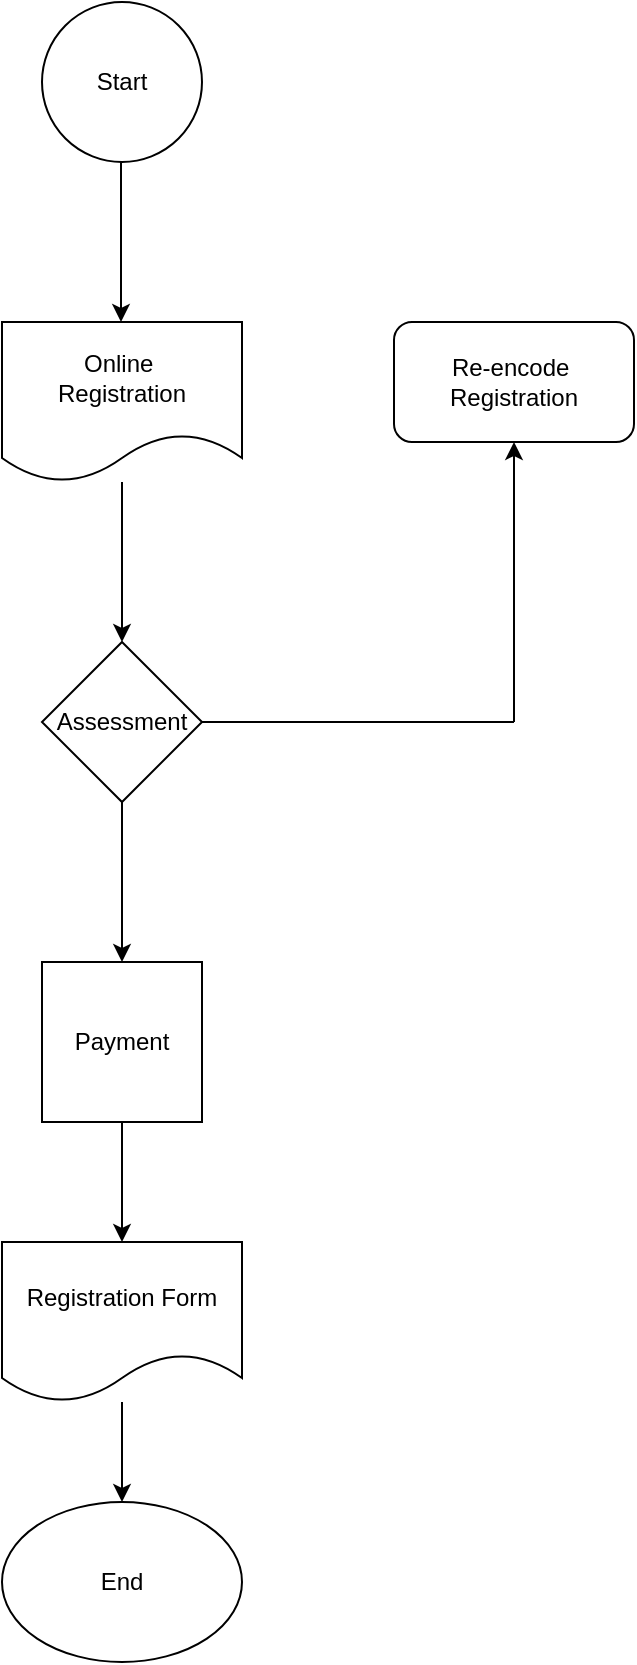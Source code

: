 <mxfile version="26.0.9" pages="3">
  <diagram name="Page-1" id="AEEHySGdVoNUw6JCNcmh">
    <mxGraphModel grid="1" page="1" gridSize="10" guides="1" tooltips="1" connect="1" arrows="1" fold="1" pageScale="1" pageWidth="827" pageHeight="1169" math="0" shadow="0">
      <root>
        <mxCell id="0" />
        <mxCell id="1" parent="0" />
        <mxCell id="Ii0gKfrrEnm5kqjM0VNq-2" value="" style="endArrow=classic;html=1;rounded=0;" edge="1" parent="1">
          <mxGeometry width="50" height="50" relative="1" as="geometry">
            <mxPoint x="373.5" y="120" as="sourcePoint" />
            <mxPoint x="373.5" y="200" as="targetPoint" />
          </mxGeometry>
        </mxCell>
        <mxCell id="Ii0gKfrrEnm5kqjM0VNq-3" value="Start" style="ellipse;whiteSpace=wrap;html=1;aspect=fixed;" vertex="1" parent="1">
          <mxGeometry x="334" y="40" width="80" height="80" as="geometry" />
        </mxCell>
        <mxCell id="Ii0gKfrrEnm5kqjM0VNq-6" value="Online&amp;nbsp;&lt;br&gt;Registration" style="shape=document;whiteSpace=wrap;html=1;boundedLbl=1;" vertex="1" parent="1">
          <mxGeometry x="314" y="200" width="120" height="80" as="geometry" />
        </mxCell>
        <mxCell id="Ii0gKfrrEnm5kqjM0VNq-14" value="Assessment" style="rhombus;whiteSpace=wrap;html=1;" vertex="1" parent="1">
          <mxGeometry x="334" y="360" width="80" height="80" as="geometry" />
        </mxCell>
        <mxCell id="Ii0gKfrrEnm5kqjM0VNq-15" value="" style="endArrow=classic;html=1;rounded=0;" edge="1" parent="1" source="Ii0gKfrrEnm5kqjM0VNq-6" target="Ii0gKfrrEnm5kqjM0VNq-14">
          <mxGeometry width="50" height="50" relative="1" as="geometry">
            <mxPoint x="380" y="330" as="sourcePoint" />
            <mxPoint x="440" y="380" as="targetPoint" />
          </mxGeometry>
        </mxCell>
        <mxCell id="Ii0gKfrrEnm5kqjM0VNq-17" value="Payment" style="whiteSpace=wrap;html=1;aspect=fixed;" vertex="1" parent="1">
          <mxGeometry x="334" y="520" width="80" height="80" as="geometry" />
        </mxCell>
        <mxCell id="Ii0gKfrrEnm5kqjM0VNq-18" value="" style="endArrow=classic;html=1;rounded=0;exitX=0.5;exitY=1;exitDx=0;exitDy=0;entryX=0.5;entryY=0;entryDx=0;entryDy=0;" edge="1" parent="1" source="Ii0gKfrrEnm5kqjM0VNq-14" target="Ii0gKfrrEnm5kqjM0VNq-17">
          <mxGeometry width="50" height="50" relative="1" as="geometry">
            <mxPoint x="380" y="420" as="sourcePoint" />
            <mxPoint x="430" y="370" as="targetPoint" />
          </mxGeometry>
        </mxCell>
        <mxCell id="Ii0gKfrrEnm5kqjM0VNq-19" value="Re-encode&amp;nbsp;&lt;br&gt;Registration" style="rounded=1;whiteSpace=wrap;html=1;" vertex="1" parent="1">
          <mxGeometry x="510" y="200" width="120" height="60" as="geometry" />
        </mxCell>
        <mxCell id="vzY691DnmtwuS6tBDlja-2" value="" style="endArrow=classic;html=1;rounded=0;entryX=0.5;entryY=1;entryDx=0;entryDy=0;" edge="1" parent="1" target="Ii0gKfrrEnm5kqjM0VNq-19">
          <mxGeometry width="50" height="50" relative="1" as="geometry">
            <mxPoint x="570" y="400" as="sourcePoint" />
            <mxPoint x="440" y="240" as="targetPoint" />
          </mxGeometry>
        </mxCell>
        <mxCell id="vzY691DnmtwuS6tBDlja-3" value="" style="endArrow=none;html=1;rounded=0;exitX=1;exitY=0.5;exitDx=0;exitDy=0;" edge="1" parent="1" source="Ii0gKfrrEnm5kqjM0VNq-14">
          <mxGeometry width="50" height="50" relative="1" as="geometry">
            <mxPoint x="360" y="320" as="sourcePoint" />
            <mxPoint x="570" y="400" as="targetPoint" />
          </mxGeometry>
        </mxCell>
        <mxCell id="vzY691DnmtwuS6tBDlja-5" value="Registration Form" style="shape=document;whiteSpace=wrap;html=1;boundedLbl=1;" vertex="1" parent="1">
          <mxGeometry x="314" y="660" width="120" height="80" as="geometry" />
        </mxCell>
        <mxCell id="vzY691DnmtwuS6tBDlja-6" value="" style="endArrow=classic;html=1;rounded=0;exitX=0.5;exitY=1;exitDx=0;exitDy=0;entryX=0.5;entryY=0;entryDx=0;entryDy=0;" edge="1" parent="1" source="Ii0gKfrrEnm5kqjM0VNq-17" target="vzY691DnmtwuS6tBDlja-5">
          <mxGeometry width="50" height="50" relative="1" as="geometry">
            <mxPoint x="370" y="610" as="sourcePoint" />
            <mxPoint x="372" y="656" as="targetPoint" />
          </mxGeometry>
        </mxCell>
        <mxCell id="vzY691DnmtwuS6tBDlja-10" value="End" style="ellipse;whiteSpace=wrap;html=1;" vertex="1" parent="1">
          <mxGeometry x="314" y="790" width="120" height="80" as="geometry" />
        </mxCell>
        <mxCell id="vzY691DnmtwuS6tBDlja-11" value="" style="endArrow=classic;html=1;rounded=0;entryX=0.5;entryY=0;entryDx=0;entryDy=0;" edge="1" parent="1" source="vzY691DnmtwuS6tBDlja-5" target="vzY691DnmtwuS6tBDlja-10">
          <mxGeometry width="50" height="50" relative="1" as="geometry">
            <mxPoint x="350" y="720" as="sourcePoint" />
            <mxPoint x="400" y="670" as="targetPoint" />
          </mxGeometry>
        </mxCell>
      </root>
    </mxGraphModel>
  </diagram>
  <diagram id="EqIMvuqwUa29n3ahY0CD" name="Page-2">
    <mxGraphModel grid="1" page="1" gridSize="10" guides="1" tooltips="1" connect="1" arrows="1" fold="1" pageScale="1" pageWidth="827" pageHeight="1169" math="0" shadow="0">
      <root>
        <mxCell id="0" />
        <mxCell id="1" parent="0" />
        <mxCell id="eYoUjr0IYExX6Zi2QmqY-8" value="" style="endArrow=classic;html=1;rounded=0;entryX=0.472;entryY=1.025;entryDx=0;entryDy=0;entryPerimeter=0;exitX=0.5;exitY=0;exitDx=0;exitDy=0;" edge="1" parent="1" source="eYoUjr0IYExX6Zi2QmqY-34">
          <mxGeometry width="50" height="50" relative="1" as="geometry">
            <mxPoint x="412" y="275" as="sourcePoint" />
            <mxPoint x="413.392" y="196.0" as="targetPoint" />
          </mxGeometry>
        </mxCell>
        <mxCell id="eYoUjr0IYExX6Zi2QmqY-30" value="Computer Engineering" style="swimlane;fontStyle=1;align=center;verticalAlign=top;childLayout=stackLayout;horizontal=1;startSize=26;horizontalStack=0;resizeParent=1;resizeParentMax=0;resizeLast=0;collapsible=1;marginBottom=0;whiteSpace=wrap;html=1;" vertex="1" parent="1">
          <mxGeometry x="334" y="110" width="160" height="86" as="geometry" />
        </mxCell>
        <mxCell id="eYoUjr0IYExX6Zi2QmqY-31" value="+ Subject: string" style="text;strokeColor=none;fillColor=none;align=left;verticalAlign=top;spacingLeft=4;spacingRight=4;overflow=hidden;rotatable=0;points=[[0,0.5],[1,0.5]];portConstraint=eastwest;whiteSpace=wrap;html=1;" vertex="1" parent="eYoUjr0IYExX6Zi2QmqY-30">
          <mxGeometry y="26" width="160" height="26" as="geometry" />
        </mxCell>
        <mxCell id="eYoUjr0IYExX6Zi2QmqY-32" value="" style="line;strokeWidth=1;fillColor=none;align=left;verticalAlign=middle;spacingTop=-1;spacingLeft=3;spacingRight=3;rotatable=0;labelPosition=right;points=[];portConstraint=eastwest;strokeColor=inherit;" vertex="1" parent="eYoUjr0IYExX6Zi2QmqY-30">
          <mxGeometry y="52" width="160" height="8" as="geometry" />
        </mxCell>
        <mxCell id="eYoUjr0IYExX6Zi2QmqY-33" value="+ viewSubject()" style="text;strokeColor=none;fillColor=none;align=left;verticalAlign=top;spacingLeft=4;spacingRight=4;overflow=hidden;rotatable=0;points=[[0,0.5],[1,0.5]];portConstraint=eastwest;whiteSpace=wrap;html=1;" vertex="1" parent="eYoUjr0IYExX6Zi2QmqY-30">
          <mxGeometry y="60" width="160" height="26" as="geometry" />
        </mxCell>
        <mxCell id="eYoUjr0IYExX6Zi2QmqY-34" value="Numerical Methods" style="swimlane;fontStyle=1;align=center;verticalAlign=top;childLayout=stackLayout;horizontal=1;startSize=26;horizontalStack=0;resizeParent=1;resizeParentMax=0;resizeLast=0;collapsible=1;marginBottom=0;whiteSpace=wrap;html=1;" vertex="1" parent="1">
          <mxGeometry x="334" y="280" width="160" height="86" as="geometry" />
        </mxCell>
        <mxCell id="eYoUjr0IYExX6Zi2QmqY-35" value="- Subject Code: string" style="text;strokeColor=none;fillColor=none;align=left;verticalAlign=top;spacingLeft=4;spacingRight=4;overflow=hidden;rotatable=0;points=[[0,0.5],[1,0.5]];portConstraint=eastwest;whiteSpace=wrap;html=1;" vertex="1" parent="eYoUjr0IYExX6Zi2QmqY-34">
          <mxGeometry y="26" width="160" height="26" as="geometry" />
        </mxCell>
        <mxCell id="eYoUjr0IYExX6Zi2QmqY-36" value="" style="line;strokeWidth=1;fillColor=none;align=left;verticalAlign=middle;spacingTop=-1;spacingLeft=3;spacingRight=3;rotatable=0;labelPosition=right;points=[];portConstraint=eastwest;strokeColor=inherit;" vertex="1" parent="eYoUjr0IYExX6Zi2QmqY-34">
          <mxGeometry y="52" width="160" height="8" as="geometry" />
        </mxCell>
        <mxCell id="eYoUjr0IYExX6Zi2QmqY-37" value="+ enrollSubject()" style="text;strokeColor=none;fillColor=none;align=left;verticalAlign=top;spacingLeft=4;spacingRight=4;overflow=hidden;rotatable=0;points=[[0,0.5],[1,0.5]];portConstraint=eastwest;whiteSpace=wrap;html=1;" vertex="1" parent="eYoUjr0IYExX6Zi2QmqY-34">
          <mxGeometry y="60" width="160" height="26" as="geometry" />
        </mxCell>
        <mxCell id="e8U6Pp9yXpLnyceekOmu-1" value="" style="endArrow=none;html=1;rounded=0;" edge="1" parent="1">
          <mxGeometry width="50" height="50" relative="1" as="geometry">
            <mxPoint x="414" y="220" as="sourcePoint" />
            <mxPoint x="680" y="220" as="targetPoint" />
          </mxGeometry>
        </mxCell>
        <mxCell id="e8U6Pp9yXpLnyceekOmu-2" value="" style="endArrow=none;html=1;rounded=0;" edge="1" parent="1">
          <mxGeometry width="50" height="50" relative="1" as="geometry">
            <mxPoint x="680" y="280" as="sourcePoint" />
            <mxPoint x="680" y="220" as="targetPoint" />
          </mxGeometry>
        </mxCell>
        <mxCell id="e8U6Pp9yXpLnyceekOmu-3" value="Mixed Signals" style="swimlane;fontStyle=1;align=center;verticalAlign=top;childLayout=stackLayout;horizontal=1;startSize=26;horizontalStack=0;resizeParent=1;resizeParentMax=0;resizeLast=0;collapsible=1;marginBottom=0;whiteSpace=wrap;html=1;" vertex="1" parent="1">
          <mxGeometry x="590" y="280" width="160" height="86" as="geometry" />
        </mxCell>
        <mxCell id="e8U6Pp9yXpLnyceekOmu-4" value="- Subject Code: string" style="text;strokeColor=none;fillColor=none;align=left;verticalAlign=top;spacingLeft=4;spacingRight=4;overflow=hidden;rotatable=0;points=[[0,0.5],[1,0.5]];portConstraint=eastwest;whiteSpace=wrap;html=1;" vertex="1" parent="e8U6Pp9yXpLnyceekOmu-3">
          <mxGeometry y="26" width="160" height="26" as="geometry" />
        </mxCell>
        <mxCell id="e8U6Pp9yXpLnyceekOmu-5" value="" style="line;strokeWidth=1;fillColor=none;align=left;verticalAlign=middle;spacingTop=-1;spacingLeft=3;spacingRight=3;rotatable=0;labelPosition=right;points=[];portConstraint=eastwest;strokeColor=inherit;" vertex="1" parent="e8U6Pp9yXpLnyceekOmu-3">
          <mxGeometry y="52" width="160" height="8" as="geometry" />
        </mxCell>
        <mxCell id="e8U6Pp9yXpLnyceekOmu-6" value="+ enrollSubject()" style="text;strokeColor=none;fillColor=none;align=left;verticalAlign=top;spacingLeft=4;spacingRight=4;overflow=hidden;rotatable=0;points=[[0,0.5],[1,0.5]];portConstraint=eastwest;whiteSpace=wrap;html=1;" vertex="1" parent="e8U6Pp9yXpLnyceekOmu-3">
          <mxGeometry y="60" width="160" height="26" as="geometry" />
        </mxCell>
        <mxCell id="e8U6Pp9yXpLnyceekOmu-7" value="" style="endArrow=none;html=1;rounded=0;" edge="1" parent="1">
          <mxGeometry width="50" height="50" relative="1" as="geometry">
            <mxPoint x="150" y="230" as="sourcePoint" />
            <mxPoint x="414" y="230" as="targetPoint" />
          </mxGeometry>
        </mxCell>
        <mxCell id="e8U6Pp9yXpLnyceekOmu-8" value="Software Design" style="swimlane;fontStyle=1;align=center;verticalAlign=top;childLayout=stackLayout;horizontal=1;startSize=26;horizontalStack=0;resizeParent=1;resizeParentMax=0;resizeLast=0;collapsible=1;marginBottom=0;whiteSpace=wrap;html=1;" vertex="1" parent="1">
          <mxGeometry x="80" y="280" width="160" height="86" as="geometry" />
        </mxCell>
        <mxCell id="e8U6Pp9yXpLnyceekOmu-9" value="- Subject Code: string" style="text;strokeColor=none;fillColor=none;align=left;verticalAlign=top;spacingLeft=4;spacingRight=4;overflow=hidden;rotatable=0;points=[[0,0.5],[1,0.5]];portConstraint=eastwest;whiteSpace=wrap;html=1;" vertex="1" parent="e8U6Pp9yXpLnyceekOmu-8">
          <mxGeometry y="26" width="160" height="26" as="geometry" />
        </mxCell>
        <mxCell id="e8U6Pp9yXpLnyceekOmu-10" value="" style="line;strokeWidth=1;fillColor=none;align=left;verticalAlign=middle;spacingTop=-1;spacingLeft=3;spacingRight=3;rotatable=0;labelPosition=right;points=[];portConstraint=eastwest;strokeColor=inherit;" vertex="1" parent="e8U6Pp9yXpLnyceekOmu-8">
          <mxGeometry y="52" width="160" height="8" as="geometry" />
        </mxCell>
        <mxCell id="e8U6Pp9yXpLnyceekOmu-11" value="+ enrollSubject()" style="text;strokeColor=none;fillColor=none;align=left;verticalAlign=top;spacingLeft=4;spacingRight=4;overflow=hidden;rotatable=0;points=[[0,0.5],[1,0.5]];portConstraint=eastwest;whiteSpace=wrap;html=1;" vertex="1" parent="e8U6Pp9yXpLnyceekOmu-8">
          <mxGeometry y="60" width="160" height="26" as="geometry" />
        </mxCell>
        <mxCell id="e8U6Pp9yXpLnyceekOmu-12" value="" style="endArrow=none;html=1;rounded=0;" edge="1" parent="1">
          <mxGeometry width="50" height="50" relative="1" as="geometry">
            <mxPoint x="150" y="280" as="sourcePoint" />
            <mxPoint x="150" y="230" as="targetPoint" />
          </mxGeometry>
        </mxCell>
      </root>
    </mxGraphModel>
  </diagram>
  <diagram id="C1UbRS9D0G16lx4Rl_jZ" name="Page-3">
    <mxGraphModel grid="1" page="1" gridSize="10" guides="1" tooltips="1" connect="1" arrows="1" fold="1" pageScale="1" pageWidth="827" pageHeight="1169" math="0" shadow="0">
      <root>
        <mxCell id="0" />
        <mxCell id="1" parent="0" />
        <mxCell id="HRhQVF4OClxhVdSZAlw2-6" value="Customer" style="shape=table;startSize=30;container=1;collapsible=1;childLayout=tableLayout;fixedRows=1;rowLines=0;fontStyle=1;align=center;resizeLast=1;html=1;" vertex="1" parent="1">
          <mxGeometry x="70" y="200" width="180" height="140" as="geometry" />
        </mxCell>
        <mxCell id="HRhQVF4OClxhVdSZAlw2-7" value="" style="shape=tableRow;horizontal=0;startSize=0;swimlaneHead=0;swimlaneBody=0;fillColor=none;collapsible=0;dropTarget=0;points=[[0,0.5],[1,0.5]];portConstraint=eastwest;top=0;left=0;right=0;bottom=1;" vertex="1" parent="HRhQVF4OClxhVdSZAlw2-6">
          <mxGeometry y="30" width="180" height="30" as="geometry" />
        </mxCell>
        <mxCell id="HRhQVF4OClxhVdSZAlw2-8" value="PK" style="shape=partialRectangle;connectable=0;fillColor=none;top=0;left=0;bottom=0;right=0;fontStyle=1;overflow=hidden;whiteSpace=wrap;html=1;" vertex="1" parent="HRhQVF4OClxhVdSZAlw2-7">
          <mxGeometry width="30" height="30" as="geometry">
            <mxRectangle width="30" height="30" as="alternateBounds" />
          </mxGeometry>
        </mxCell>
        <mxCell id="HRhQVF4OClxhVdSZAlw2-9" value="username" style="shape=partialRectangle;connectable=0;fillColor=none;top=0;left=0;bottom=0;right=0;align=left;spacingLeft=6;fontStyle=5;overflow=hidden;whiteSpace=wrap;html=1;" vertex="1" parent="HRhQVF4OClxhVdSZAlw2-7">
          <mxGeometry x="30" width="150" height="30" as="geometry">
            <mxRectangle width="150" height="30" as="alternateBounds" />
          </mxGeometry>
        </mxCell>
        <mxCell id="HRhQVF4OClxhVdSZAlw2-10" value="" style="shape=tableRow;horizontal=0;startSize=0;swimlaneHead=0;swimlaneBody=0;fillColor=none;collapsible=0;dropTarget=0;points=[[0,0.5],[1,0.5]];portConstraint=eastwest;top=0;left=0;right=0;bottom=0;" vertex="1" parent="HRhQVF4OClxhVdSZAlw2-6">
          <mxGeometry y="60" width="180" height="30" as="geometry" />
        </mxCell>
        <mxCell id="HRhQVF4OClxhVdSZAlw2-11" value="" style="shape=partialRectangle;connectable=0;fillColor=none;top=0;left=0;bottom=0;right=0;editable=1;overflow=hidden;whiteSpace=wrap;html=1;" vertex="1" parent="HRhQVF4OClxhVdSZAlw2-10">
          <mxGeometry width="30" height="30" as="geometry">
            <mxRectangle width="30" height="30" as="alternateBounds" />
          </mxGeometry>
        </mxCell>
        <mxCell id="HRhQVF4OClxhVdSZAlw2-12" value="First_Name" style="shape=partialRectangle;connectable=0;fillColor=none;top=0;left=0;bottom=0;right=0;align=left;spacingLeft=6;overflow=hidden;whiteSpace=wrap;html=1;" vertex="1" parent="HRhQVF4OClxhVdSZAlw2-10">
          <mxGeometry x="30" width="150" height="30" as="geometry">
            <mxRectangle width="150" height="30" as="alternateBounds" />
          </mxGeometry>
        </mxCell>
        <mxCell id="HRhQVF4OClxhVdSZAlw2-13" value="" style="shape=tableRow;horizontal=0;startSize=0;swimlaneHead=0;swimlaneBody=0;fillColor=none;collapsible=0;dropTarget=0;points=[[0,0.5],[1,0.5]];portConstraint=eastwest;top=0;left=0;right=0;bottom=0;" vertex="1" parent="HRhQVF4OClxhVdSZAlw2-6">
          <mxGeometry y="90" width="180" height="30" as="geometry" />
        </mxCell>
        <mxCell id="HRhQVF4OClxhVdSZAlw2-14" value="" style="shape=partialRectangle;connectable=0;fillColor=none;top=0;left=0;bottom=0;right=0;editable=1;overflow=hidden;whiteSpace=wrap;html=1;" vertex="1" parent="HRhQVF4OClxhVdSZAlw2-13">
          <mxGeometry width="30" height="30" as="geometry">
            <mxRectangle width="30" height="30" as="alternateBounds" />
          </mxGeometry>
        </mxCell>
        <mxCell id="HRhQVF4OClxhVdSZAlw2-15" value="Last_Name" style="shape=partialRectangle;connectable=0;fillColor=none;top=0;left=0;bottom=0;right=0;align=left;spacingLeft=6;overflow=hidden;whiteSpace=wrap;html=1;" vertex="1" parent="HRhQVF4OClxhVdSZAlw2-13">
          <mxGeometry x="30" width="150" height="30" as="geometry">
            <mxRectangle width="150" height="30" as="alternateBounds" />
          </mxGeometry>
        </mxCell>
        <mxCell id="HRhQVF4OClxhVdSZAlw2-16" value="" style="shape=tableRow;horizontal=0;startSize=0;swimlaneHead=0;swimlaneBody=0;fillColor=none;collapsible=0;dropTarget=0;points=[[0,0.5],[1,0.5]];portConstraint=eastwest;top=0;left=0;right=0;bottom=0;" vertex="1" parent="HRhQVF4OClxhVdSZAlw2-6">
          <mxGeometry y="120" width="180" height="20" as="geometry" />
        </mxCell>
        <mxCell id="HRhQVF4OClxhVdSZAlw2-17" value="" style="shape=partialRectangle;connectable=0;fillColor=none;top=0;left=0;bottom=0;right=0;editable=1;overflow=hidden;whiteSpace=wrap;html=1;" vertex="1" parent="HRhQVF4OClxhVdSZAlw2-16">
          <mxGeometry width="30" height="20" as="geometry">
            <mxRectangle width="30" height="20" as="alternateBounds" />
          </mxGeometry>
        </mxCell>
        <mxCell id="HRhQVF4OClxhVdSZAlw2-18" value="Address" style="shape=partialRectangle;connectable=0;fillColor=none;top=0;left=0;bottom=0;right=0;align=left;spacingLeft=6;overflow=hidden;whiteSpace=wrap;html=1;" vertex="1" parent="HRhQVF4OClxhVdSZAlw2-16">
          <mxGeometry x="30" width="150" height="20" as="geometry">
            <mxRectangle width="150" height="20" as="alternateBounds" />
          </mxGeometry>
        </mxCell>
        <mxCell id="HRhQVF4OClxhVdSZAlw2-19" value="Order" style="shape=table;startSize=30;container=1;collapsible=1;childLayout=tableLayout;fixedRows=1;rowLines=0;fontStyle=1;align=center;resizeLast=1;html=1;" vertex="1" parent="1">
          <mxGeometry x="310" y="200" width="180" height="210" as="geometry" />
        </mxCell>
        <mxCell id="HRhQVF4OClxhVdSZAlw2-20" value="" style="shape=tableRow;horizontal=0;startSize=0;swimlaneHead=0;swimlaneBody=0;fillColor=none;collapsible=0;dropTarget=0;points=[[0,0.5],[1,0.5]];portConstraint=eastwest;top=0;left=0;right=0;bottom=1;" vertex="1" parent="HRhQVF4OClxhVdSZAlw2-19">
          <mxGeometry y="30" width="180" height="30" as="geometry" />
        </mxCell>
        <mxCell id="HRhQVF4OClxhVdSZAlw2-21" value="PK" style="shape=partialRectangle;connectable=0;fillColor=none;top=0;left=0;bottom=0;right=0;fontStyle=1;overflow=hidden;whiteSpace=wrap;html=1;" vertex="1" parent="HRhQVF4OClxhVdSZAlw2-20">
          <mxGeometry width="30" height="30" as="geometry">
            <mxRectangle width="30" height="30" as="alternateBounds" />
          </mxGeometry>
        </mxCell>
        <mxCell id="HRhQVF4OClxhVdSZAlw2-22" value="orderID" style="shape=partialRectangle;connectable=0;fillColor=none;top=0;left=0;bottom=0;right=0;align=left;spacingLeft=6;fontStyle=5;overflow=hidden;whiteSpace=wrap;html=1;" vertex="1" parent="HRhQVF4OClxhVdSZAlw2-20">
          <mxGeometry x="30" width="150" height="30" as="geometry">
            <mxRectangle width="150" height="30" as="alternateBounds" />
          </mxGeometry>
        </mxCell>
        <mxCell id="HRhQVF4OClxhVdSZAlw2-23" value="" style="shape=tableRow;horizontal=0;startSize=0;swimlaneHead=0;swimlaneBody=0;fillColor=none;collapsible=0;dropTarget=0;points=[[0,0.5],[1,0.5]];portConstraint=eastwest;top=0;left=0;right=0;bottom=0;" vertex="1" parent="HRhQVF4OClxhVdSZAlw2-19">
          <mxGeometry y="60" width="180" height="30" as="geometry" />
        </mxCell>
        <mxCell id="HRhQVF4OClxhVdSZAlw2-24" value="" style="shape=partialRectangle;connectable=0;fillColor=none;top=0;left=0;bottom=0;right=0;editable=1;overflow=hidden;whiteSpace=wrap;html=1;" vertex="1" parent="HRhQVF4OClxhVdSZAlw2-23">
          <mxGeometry width="30" height="30" as="geometry">
            <mxRectangle width="30" height="30" as="alternateBounds" />
          </mxGeometry>
        </mxCell>
        <mxCell id="HRhQVF4OClxhVdSZAlw2-25" value="Shipment_Status" style="shape=partialRectangle;connectable=0;fillColor=none;top=0;left=0;bottom=0;right=0;align=left;spacingLeft=6;overflow=hidden;whiteSpace=wrap;html=1;" vertex="1" parent="HRhQVF4OClxhVdSZAlw2-23">
          <mxGeometry x="30" width="150" height="30" as="geometry">
            <mxRectangle width="150" height="30" as="alternateBounds" />
          </mxGeometry>
        </mxCell>
        <mxCell id="HRhQVF4OClxhVdSZAlw2-26" value="" style="shape=tableRow;horizontal=0;startSize=0;swimlaneHead=0;swimlaneBody=0;fillColor=none;collapsible=0;dropTarget=0;points=[[0,0.5],[1,0.5]];portConstraint=eastwest;top=0;left=0;right=0;bottom=0;" vertex="1" parent="HRhQVF4OClxhVdSZAlw2-19">
          <mxGeometry y="90" width="180" height="30" as="geometry" />
        </mxCell>
        <mxCell id="HRhQVF4OClxhVdSZAlw2-27" value="" style="shape=partialRectangle;connectable=0;fillColor=none;top=0;left=0;bottom=0;right=0;editable=1;overflow=hidden;whiteSpace=wrap;html=1;" vertex="1" parent="HRhQVF4OClxhVdSZAlw2-26">
          <mxGeometry width="30" height="30" as="geometry">
            <mxRectangle width="30" height="30" as="alternateBounds" />
          </mxGeometry>
        </mxCell>
        <mxCell id="HRhQVF4OClxhVdSZAlw2-28" value="Shipment_Address&lt;span style=&quot;white-space: pre;&quot;&gt;&#x9;&lt;/span&gt;" style="shape=partialRectangle;connectable=0;fillColor=none;top=0;left=0;bottom=0;right=0;align=left;spacingLeft=6;overflow=hidden;whiteSpace=wrap;html=1;" vertex="1" parent="HRhQVF4OClxhVdSZAlw2-26">
          <mxGeometry x="30" width="150" height="30" as="geometry">
            <mxRectangle width="150" height="30" as="alternateBounds" />
          </mxGeometry>
        </mxCell>
        <mxCell id="HRhQVF4OClxhVdSZAlw2-29" value="" style="shape=tableRow;horizontal=0;startSize=0;swimlaneHead=0;swimlaneBody=0;fillColor=none;collapsible=0;dropTarget=0;points=[[0,0.5],[1,0.5]];portConstraint=eastwest;top=0;left=0;right=0;bottom=0;" vertex="1" parent="HRhQVF4OClxhVdSZAlw2-19">
          <mxGeometry y="120" width="180" height="30" as="geometry" />
        </mxCell>
        <mxCell id="HRhQVF4OClxhVdSZAlw2-30" value="" style="shape=partialRectangle;connectable=0;fillColor=none;top=0;left=0;bottom=0;right=0;editable=1;overflow=hidden;whiteSpace=wrap;html=1;" vertex="1" parent="HRhQVF4OClxhVdSZAlw2-29">
          <mxGeometry width="30" height="30" as="geometry">
            <mxRectangle width="30" height="30" as="alternateBounds" />
          </mxGeometry>
        </mxCell>
        <mxCell id="HRhQVF4OClxhVdSZAlw2-31" value="Payment_Status" style="shape=partialRectangle;connectable=0;fillColor=none;top=0;left=0;bottom=0;right=0;align=left;spacingLeft=6;overflow=hidden;whiteSpace=wrap;html=1;" vertex="1" parent="HRhQVF4OClxhVdSZAlw2-29">
          <mxGeometry x="30" width="150" height="30" as="geometry">
            <mxRectangle width="150" height="30" as="alternateBounds" />
          </mxGeometry>
        </mxCell>
        <mxCell id="HRhQVF4OClxhVdSZAlw2-49" style="shape=tableRow;horizontal=0;startSize=0;swimlaneHead=0;swimlaneBody=0;fillColor=none;collapsible=0;dropTarget=0;points=[[0,0.5],[1,0.5]];portConstraint=eastwest;top=0;left=0;right=0;bottom=0;" vertex="1" parent="HRhQVF4OClxhVdSZAlw2-19">
          <mxGeometry y="150" width="180" height="30" as="geometry" />
        </mxCell>
        <mxCell id="HRhQVF4OClxhVdSZAlw2-50" value="FK" style="shape=partialRectangle;connectable=0;fillColor=none;top=0;left=0;bottom=0;right=0;editable=1;overflow=hidden;whiteSpace=wrap;html=1;" vertex="1" parent="HRhQVF4OClxhVdSZAlw2-49">
          <mxGeometry width="30" height="30" as="geometry">
            <mxRectangle width="30" height="30" as="alternateBounds" />
          </mxGeometry>
        </mxCell>
        <mxCell id="HRhQVF4OClxhVdSZAlw2-51" value="username&lt;span style=&quot;white-space: pre;&quot;&gt;&#x9;&lt;/span&gt;" style="shape=partialRectangle;connectable=0;fillColor=none;top=0;left=0;bottom=0;right=0;align=left;spacingLeft=6;overflow=hidden;whiteSpace=wrap;html=1;" vertex="1" parent="HRhQVF4OClxhVdSZAlw2-49">
          <mxGeometry x="30" width="150" height="30" as="geometry">
            <mxRectangle width="150" height="30" as="alternateBounds" />
          </mxGeometry>
        </mxCell>
        <mxCell id="HRhQVF4OClxhVdSZAlw2-52" style="shape=tableRow;horizontal=0;startSize=0;swimlaneHead=0;swimlaneBody=0;fillColor=none;collapsible=0;dropTarget=0;points=[[0,0.5],[1,0.5]];portConstraint=eastwest;top=0;left=0;right=0;bottom=0;" vertex="1" parent="HRhQVF4OClxhVdSZAlw2-19">
          <mxGeometry y="180" width="180" height="30" as="geometry" />
        </mxCell>
        <mxCell id="HRhQVF4OClxhVdSZAlw2-53" value="FK" style="shape=partialRectangle;connectable=0;fillColor=none;top=0;left=0;bottom=0;right=0;editable=1;overflow=hidden;whiteSpace=wrap;html=1;" vertex="1" parent="HRhQVF4OClxhVdSZAlw2-52">
          <mxGeometry width="30" height="30" as="geometry">
            <mxRectangle width="30" height="30" as="alternateBounds" />
          </mxGeometry>
        </mxCell>
        <mxCell id="HRhQVF4OClxhVdSZAlw2-54" value="ProductID" style="shape=partialRectangle;connectable=0;fillColor=none;top=0;left=0;bottom=0;right=0;align=left;spacingLeft=6;overflow=hidden;whiteSpace=wrap;html=1;" vertex="1" parent="HRhQVF4OClxhVdSZAlw2-52">
          <mxGeometry x="30" width="150" height="30" as="geometry">
            <mxRectangle width="150" height="30" as="alternateBounds" />
          </mxGeometry>
        </mxCell>
        <mxCell id="HRhQVF4OClxhVdSZAlw2-55" value="Product" style="shape=table;startSize=30;container=1;collapsible=1;childLayout=tableLayout;fixedRows=1;rowLines=0;fontStyle=1;align=center;resizeLast=1;html=1;" vertex="1" parent="1">
          <mxGeometry x="550" y="200" width="180" height="150" as="geometry" />
        </mxCell>
        <mxCell id="HRhQVF4OClxhVdSZAlw2-56" value="" style="shape=tableRow;horizontal=0;startSize=0;swimlaneHead=0;swimlaneBody=0;fillColor=none;collapsible=0;dropTarget=0;points=[[0,0.5],[1,0.5]];portConstraint=eastwest;top=0;left=0;right=0;bottom=1;" vertex="1" parent="HRhQVF4OClxhVdSZAlw2-55">
          <mxGeometry y="30" width="180" height="30" as="geometry" />
        </mxCell>
        <mxCell id="HRhQVF4OClxhVdSZAlw2-57" value="PK" style="shape=partialRectangle;connectable=0;fillColor=none;top=0;left=0;bottom=0;right=0;fontStyle=1;overflow=hidden;whiteSpace=wrap;html=1;" vertex="1" parent="HRhQVF4OClxhVdSZAlw2-56">
          <mxGeometry width="30" height="30" as="geometry">
            <mxRectangle width="30" height="30" as="alternateBounds" />
          </mxGeometry>
        </mxCell>
        <mxCell id="HRhQVF4OClxhVdSZAlw2-58" value="ProductID" style="shape=partialRectangle;connectable=0;fillColor=none;top=0;left=0;bottom=0;right=0;align=left;spacingLeft=6;fontStyle=5;overflow=hidden;whiteSpace=wrap;html=1;" vertex="1" parent="HRhQVF4OClxhVdSZAlw2-56">
          <mxGeometry x="30" width="150" height="30" as="geometry">
            <mxRectangle width="150" height="30" as="alternateBounds" />
          </mxGeometry>
        </mxCell>
        <mxCell id="HRhQVF4OClxhVdSZAlw2-59" value="" style="shape=tableRow;horizontal=0;startSize=0;swimlaneHead=0;swimlaneBody=0;fillColor=none;collapsible=0;dropTarget=0;points=[[0,0.5],[1,0.5]];portConstraint=eastwest;top=0;left=0;right=0;bottom=0;" vertex="1" parent="HRhQVF4OClxhVdSZAlw2-55">
          <mxGeometry y="60" width="180" height="30" as="geometry" />
        </mxCell>
        <mxCell id="HRhQVF4OClxhVdSZAlw2-60" value="" style="shape=partialRectangle;connectable=0;fillColor=none;top=0;left=0;bottom=0;right=0;editable=1;overflow=hidden;whiteSpace=wrap;html=1;" vertex="1" parent="HRhQVF4OClxhVdSZAlw2-59">
          <mxGeometry width="30" height="30" as="geometry">
            <mxRectangle width="30" height="30" as="alternateBounds" />
          </mxGeometry>
        </mxCell>
        <mxCell id="HRhQVF4OClxhVdSZAlw2-61" value="Product_Name" style="shape=partialRectangle;connectable=0;fillColor=none;top=0;left=0;bottom=0;right=0;align=left;spacingLeft=6;overflow=hidden;whiteSpace=wrap;html=1;" vertex="1" parent="HRhQVF4OClxhVdSZAlw2-59">
          <mxGeometry x="30" width="150" height="30" as="geometry">
            <mxRectangle width="150" height="30" as="alternateBounds" />
          </mxGeometry>
        </mxCell>
        <mxCell id="HRhQVF4OClxhVdSZAlw2-62" value="" style="shape=tableRow;horizontal=0;startSize=0;swimlaneHead=0;swimlaneBody=0;fillColor=none;collapsible=0;dropTarget=0;points=[[0,0.5],[1,0.5]];portConstraint=eastwest;top=0;left=0;right=0;bottom=0;" vertex="1" parent="HRhQVF4OClxhVdSZAlw2-55">
          <mxGeometry y="90" width="180" height="30" as="geometry" />
        </mxCell>
        <mxCell id="HRhQVF4OClxhVdSZAlw2-63" value="" style="shape=partialRectangle;connectable=0;fillColor=none;top=0;left=0;bottom=0;right=0;editable=1;overflow=hidden;whiteSpace=wrap;html=1;" vertex="1" parent="HRhQVF4OClxhVdSZAlw2-62">
          <mxGeometry width="30" height="30" as="geometry">
            <mxRectangle width="30" height="30" as="alternateBounds" />
          </mxGeometry>
        </mxCell>
        <mxCell id="HRhQVF4OClxhVdSZAlw2-64" value="Product_Brand" style="shape=partialRectangle;connectable=0;fillColor=none;top=0;left=0;bottom=0;right=0;align=left;spacingLeft=6;overflow=hidden;whiteSpace=wrap;html=1;" vertex="1" parent="HRhQVF4OClxhVdSZAlw2-62">
          <mxGeometry x="30" width="150" height="30" as="geometry">
            <mxRectangle width="150" height="30" as="alternateBounds" />
          </mxGeometry>
        </mxCell>
        <mxCell id="HRhQVF4OClxhVdSZAlw2-65" value="" style="shape=tableRow;horizontal=0;startSize=0;swimlaneHead=0;swimlaneBody=0;fillColor=none;collapsible=0;dropTarget=0;points=[[0,0.5],[1,0.5]];portConstraint=eastwest;top=0;left=0;right=0;bottom=0;" vertex="1" parent="HRhQVF4OClxhVdSZAlw2-55">
          <mxGeometry y="120" width="180" height="30" as="geometry" />
        </mxCell>
        <mxCell id="HRhQVF4OClxhVdSZAlw2-66" value="" style="shape=partialRectangle;connectable=0;fillColor=none;top=0;left=0;bottom=0;right=0;editable=1;overflow=hidden;whiteSpace=wrap;html=1;" vertex="1" parent="HRhQVF4OClxhVdSZAlw2-65">
          <mxGeometry width="30" height="30" as="geometry">
            <mxRectangle width="30" height="30" as="alternateBounds" />
          </mxGeometry>
        </mxCell>
        <mxCell id="HRhQVF4OClxhVdSZAlw2-67" value="Product_Price" style="shape=partialRectangle;connectable=0;fillColor=none;top=0;left=0;bottom=0;right=0;align=left;spacingLeft=6;overflow=hidden;whiteSpace=wrap;html=1;" vertex="1" parent="HRhQVF4OClxhVdSZAlw2-65">
          <mxGeometry x="30" width="150" height="30" as="geometry">
            <mxRectangle width="150" height="30" as="alternateBounds" />
          </mxGeometry>
        </mxCell>
        <mxCell id="HRhQVF4OClxhVdSZAlw2-68" value="" style="endArrow=none;html=1;rounded=0;" edge="1" parent="1">
          <mxGeometry width="50" height="50" relative="1" as="geometry">
            <mxPoint x="250" y="250" as="sourcePoint" />
            <mxPoint x="280" y="250" as="targetPoint" />
          </mxGeometry>
        </mxCell>
        <mxCell id="HRhQVF4OClxhVdSZAlw2-69" value="" style="endArrow=none;html=1;rounded=0;" edge="1" parent="1">
          <mxGeometry width="50" height="50" relative="1" as="geometry">
            <mxPoint x="280" y="370" as="sourcePoint" />
            <mxPoint x="280" y="250" as="targetPoint" />
          </mxGeometry>
        </mxCell>
        <mxCell id="HRhQVF4OClxhVdSZAlw2-70" value="" style="endArrow=classic;html=1;rounded=0;entryX=0;entryY=0.5;entryDx=0;entryDy=0;" edge="1" parent="1">
          <mxGeometry width="50" height="50" relative="1" as="geometry">
            <mxPoint x="280" y="370" as="sourcePoint" />
            <mxPoint x="310" y="370" as="targetPoint" />
          </mxGeometry>
        </mxCell>
        <mxCell id="HRhQVF4OClxhVdSZAlw2-72" value="" style="endArrow=none;html=1;rounded=0;" edge="1" parent="1">
          <mxGeometry width="50" height="50" relative="1" as="geometry">
            <mxPoint x="520" y="250" as="sourcePoint" />
            <mxPoint x="520" y="250" as="targetPoint" />
            <Array as="points">
              <mxPoint x="550" y="250" />
            </Array>
          </mxGeometry>
        </mxCell>
        <mxCell id="HRhQVF4OClxhVdSZAlw2-73" value="" style="endArrow=none;html=1;rounded=0;" edge="1" parent="1">
          <mxGeometry width="50" height="50" relative="1" as="geometry">
            <mxPoint x="520" y="400" as="sourcePoint" />
            <mxPoint x="520" y="250" as="targetPoint" />
          </mxGeometry>
        </mxCell>
        <mxCell id="HRhQVF4OClxhVdSZAlw2-74" value="" style="endArrow=classic;html=1;rounded=0;entryX=1;entryY=0.667;entryDx=0;entryDy=0;entryPerimeter=0;" edge="1" parent="1" target="HRhQVF4OClxhVdSZAlw2-52">
          <mxGeometry width="50" height="50" relative="1" as="geometry">
            <mxPoint x="520" y="400" as="sourcePoint" />
            <mxPoint x="530" y="290" as="targetPoint" />
          </mxGeometry>
        </mxCell>
      </root>
    </mxGraphModel>
  </diagram>
</mxfile>
